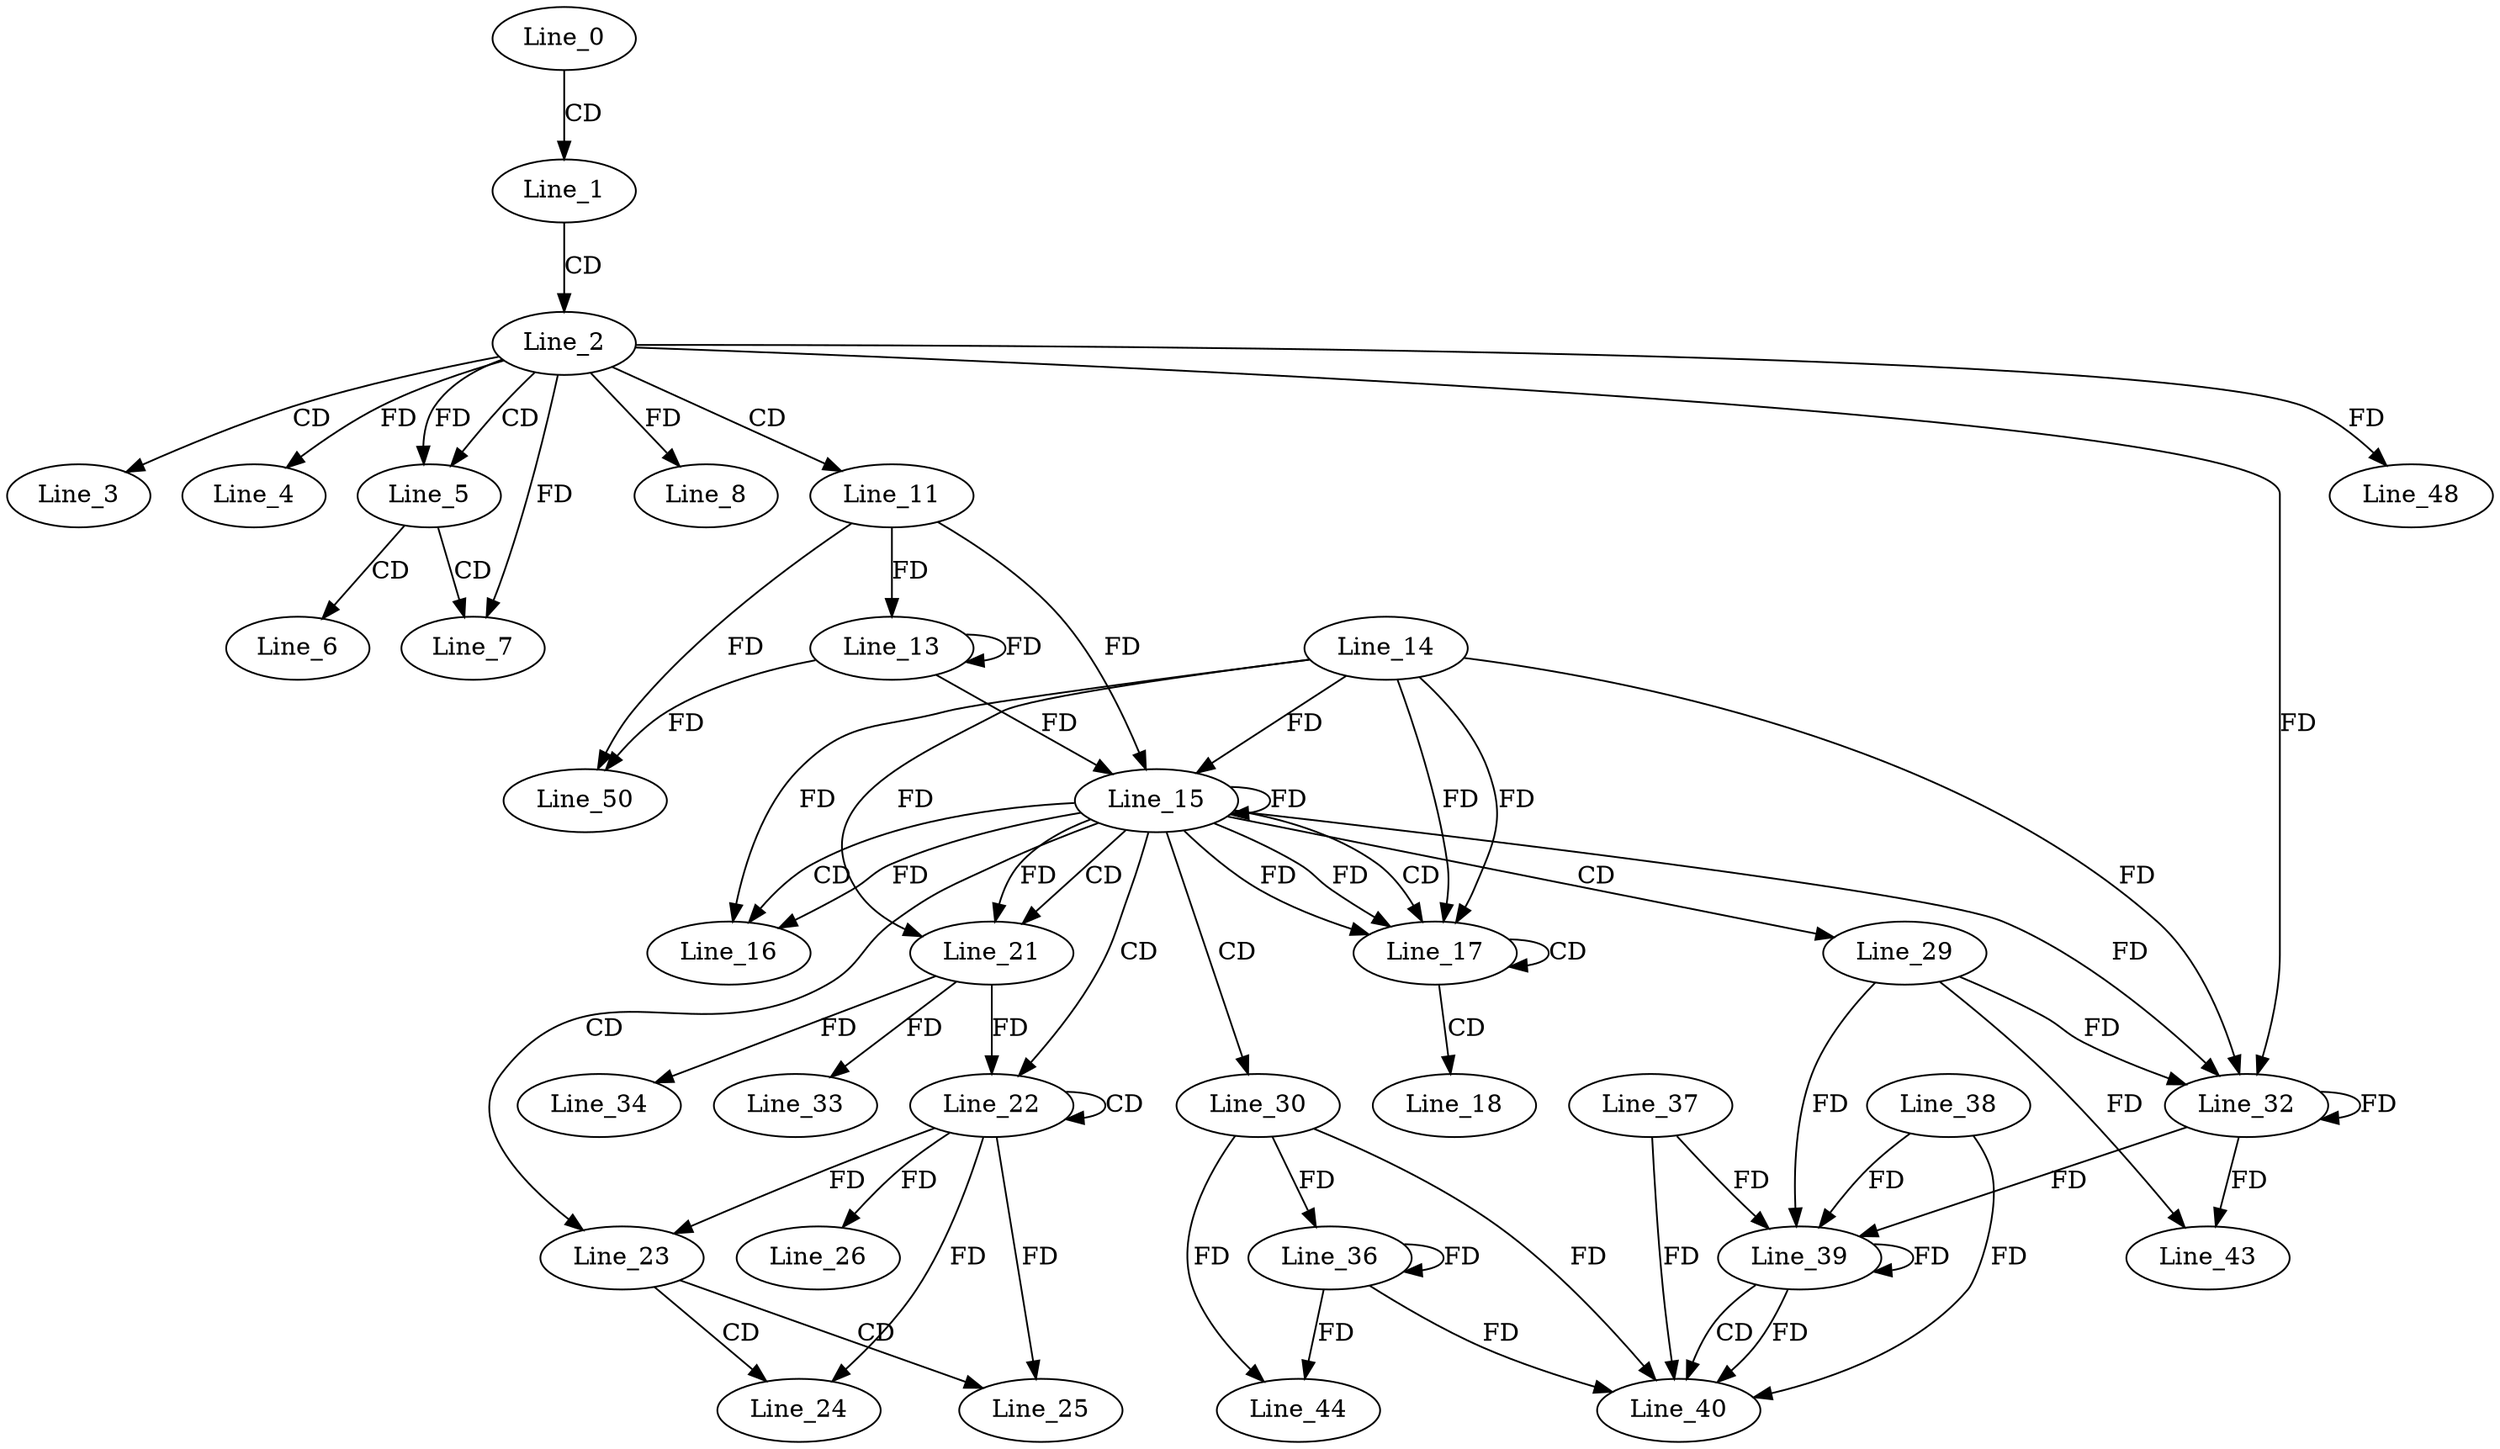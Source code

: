 digraph G {
  Line_0;
  Line_1;
  Line_2;
  Line_3;
  Line_3;
  Line_3;
  Line_4;
  Line_4;
  Line_5;
  Line_5;
  Line_6;
  Line_7;
  Line_7;
  Line_8;
  Line_11;
  Line_13;
  Line_15;
  Line_14;
  Line_15;
  Line_15;
  Line_16;
  Line_16;
  Line_17;
  Line_17;
  Line_18;
  Line_21;
  Line_21;
  Line_22;
  Line_22;
  Line_23;
  Line_23;
  Line_24;
  Line_24;
  Line_25;
  Line_25;
  Line_26;
  Line_29;
  Line_30;
  Line_32;
  Line_32;
  Line_33;
  Line_34;
  Line_36;
  Line_39;
  Line_37;
  Line_39;
  Line_38;
  Line_39;
  Line_40;
  Line_43;
  Line_44;
  Line_48;
  Line_50;
  Line_0 -> Line_1 [ label="CD" ];
  Line_1 -> Line_2 [ label="CD" ];
  Line_2 -> Line_3 [ label="CD" ];
  Line_2 -> Line_4 [ label="FD" ];
  Line_2 -> Line_5 [ label="CD" ];
  Line_2 -> Line_5 [ label="FD" ];
  Line_5 -> Line_6 [ label="CD" ];
  Line_5 -> Line_7 [ label="CD" ];
  Line_2 -> Line_7 [ label="FD" ];
  Line_2 -> Line_8 [ label="FD" ];
  Line_2 -> Line_11 [ label="CD" ];
  Line_11 -> Line_13 [ label="FD" ];
  Line_13 -> Line_13 [ label="FD" ];
  Line_15 -> Line_15 [ label="FD" ];
  Line_14 -> Line_15 [ label="FD" ];
  Line_11 -> Line_15 [ label="FD" ];
  Line_13 -> Line_15 [ label="FD" ];
  Line_15 -> Line_16 [ label="CD" ];
  Line_15 -> Line_16 [ label="FD" ];
  Line_14 -> Line_16 [ label="FD" ];
  Line_15 -> Line_17 [ label="CD" ];
  Line_15 -> Line_17 [ label="FD" ];
  Line_14 -> Line_17 [ label="FD" ];
  Line_17 -> Line_17 [ label="CD" ];
  Line_15 -> Line_17 [ label="FD" ];
  Line_14 -> Line_17 [ label="FD" ];
  Line_17 -> Line_18 [ label="CD" ];
  Line_15 -> Line_21 [ label="CD" ];
  Line_15 -> Line_21 [ label="FD" ];
  Line_14 -> Line_21 [ label="FD" ];
  Line_15 -> Line_22 [ label="CD" ];
  Line_22 -> Line_22 [ label="CD" ];
  Line_21 -> Line_22 [ label="FD" ];
  Line_15 -> Line_23 [ label="CD" ];
  Line_22 -> Line_23 [ label="FD" ];
  Line_23 -> Line_24 [ label="CD" ];
  Line_22 -> Line_24 [ label="FD" ];
  Line_23 -> Line_25 [ label="CD" ];
  Line_22 -> Line_25 [ label="FD" ];
  Line_22 -> Line_26 [ label="FD" ];
  Line_15 -> Line_29 [ label="CD" ];
  Line_15 -> Line_30 [ label="CD" ];
  Line_29 -> Line_32 [ label="FD" ];
  Line_32 -> Line_32 [ label="FD" ];
  Line_2 -> Line_32 [ label="FD" ];
  Line_15 -> Line_32 [ label="FD" ];
  Line_14 -> Line_32 [ label="FD" ];
  Line_21 -> Line_33 [ label="FD" ];
  Line_21 -> Line_34 [ label="FD" ];
  Line_30 -> Line_36 [ label="FD" ];
  Line_36 -> Line_36 [ label="FD" ];
  Line_39 -> Line_39 [ label="FD" ];
  Line_37 -> Line_39 [ label="FD" ];
  Line_29 -> Line_39 [ label="FD" ];
  Line_32 -> Line_39 [ label="FD" ];
  Line_38 -> Line_39 [ label="FD" ];
  Line_39 -> Line_40 [ label="CD" ];
  Line_30 -> Line_40 [ label="FD" ];
  Line_36 -> Line_40 [ label="FD" ];
  Line_38 -> Line_40 [ label="FD" ];
  Line_39 -> Line_40 [ label="FD" ];
  Line_37 -> Line_40 [ label="FD" ];
  Line_29 -> Line_43 [ label="FD" ];
  Line_32 -> Line_43 [ label="FD" ];
  Line_30 -> Line_44 [ label="FD" ];
  Line_36 -> Line_44 [ label="FD" ];
  Line_2 -> Line_48 [ label="FD" ];
  Line_11 -> Line_50 [ label="FD" ];
  Line_13 -> Line_50 [ label="FD" ];
}
